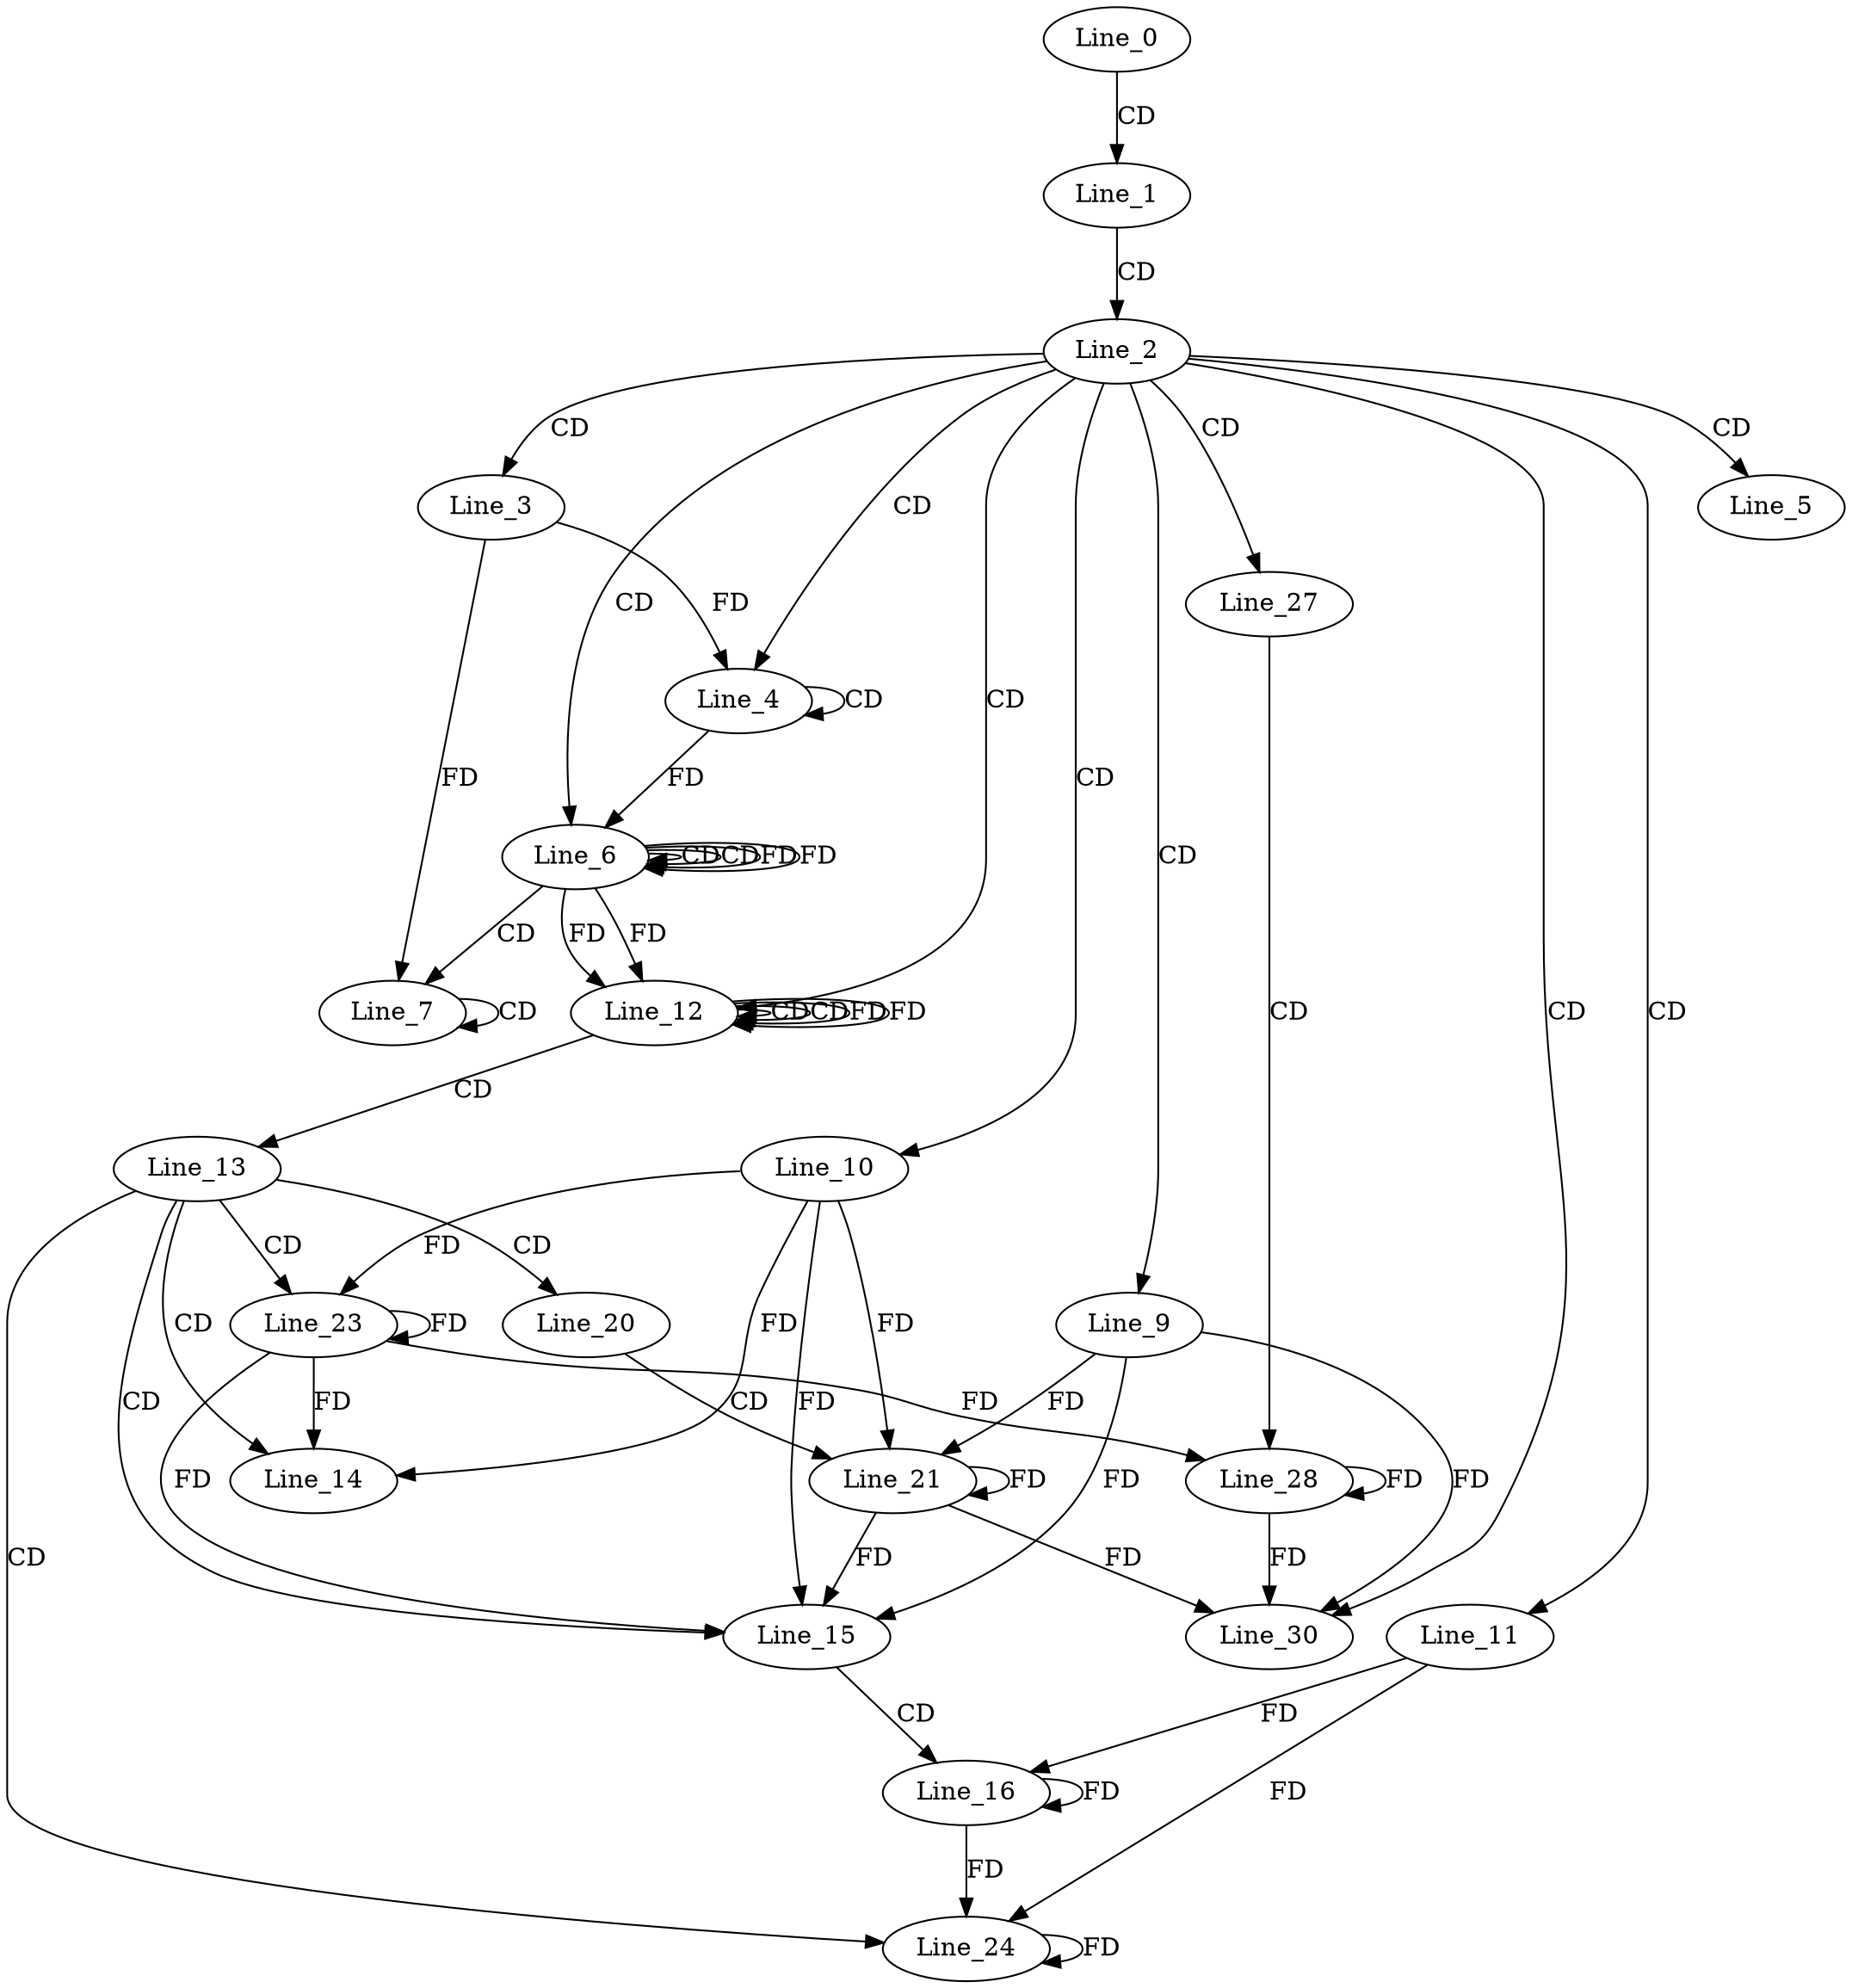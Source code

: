 digraph G {
  Line_0;
  Line_1;
  Line_2;
  Line_3;
  Line_4;
  Line_4;
  Line_5;
  Line_6;
  Line_6;
  Line_6;
  Line_7;
  Line_7;
  Line_9;
  Line_10;
  Line_11;
  Line_12;
  Line_12;
  Line_12;
  Line_13;
  Line_14;
  Line_15;
  Line_16;
  Line_20;
  Line_21;
  Line_23;
  Line_24;
  Line_27;
  Line_28;
  Line_30;
  Line_0 -> Line_1 [ label="CD" ];
  Line_1 -> Line_2 [ label="CD" ];
  Line_2 -> Line_3 [ label="CD" ];
  Line_2 -> Line_4 [ label="CD" ];
  Line_4 -> Line_4 [ label="CD" ];
  Line_3 -> Line_4 [ label="FD" ];
  Line_2 -> Line_5 [ label="CD" ];
  Line_2 -> Line_6 [ label="CD" ];
  Line_6 -> Line_6 [ label="CD" ];
  Line_4 -> Line_6 [ label="FD" ];
  Line_6 -> Line_6 [ label="CD" ];
  Line_6 -> Line_6 [ label="FD" ];
  Line_6 -> Line_7 [ label="CD" ];
  Line_7 -> Line_7 [ label="CD" ];
  Line_3 -> Line_7 [ label="FD" ];
  Line_2 -> Line_9 [ label="CD" ];
  Line_2 -> Line_10 [ label="CD" ];
  Line_2 -> Line_11 [ label="CD" ];
  Line_2 -> Line_12 [ label="CD" ];
  Line_12 -> Line_12 [ label="CD" ];
  Line_6 -> Line_12 [ label="FD" ];
  Line_12 -> Line_12 [ label="CD" ];
  Line_12 -> Line_12 [ label="FD" ];
  Line_6 -> Line_12 [ label="FD" ];
  Line_12 -> Line_13 [ label="CD" ];
  Line_13 -> Line_14 [ label="CD" ];
  Line_10 -> Line_14 [ label="FD" ];
  Line_13 -> Line_15 [ label="CD" ];
  Line_9 -> Line_15 [ label="FD" ];
  Line_10 -> Line_15 [ label="FD" ];
  Line_15 -> Line_16 [ label="CD" ];
  Line_16 -> Line_16 [ label="FD" ];
  Line_11 -> Line_16 [ label="FD" ];
  Line_13 -> Line_20 [ label="CD" ];
  Line_20 -> Line_21 [ label="CD" ];
  Line_21 -> Line_21 [ label="FD" ];
  Line_9 -> Line_21 [ label="FD" ];
  Line_10 -> Line_21 [ label="FD" ];
  Line_13 -> Line_23 [ label="CD" ];
  Line_23 -> Line_23 [ label="FD" ];
  Line_10 -> Line_23 [ label="FD" ];
  Line_13 -> Line_24 [ label="CD" ];
  Line_16 -> Line_24 [ label="FD" ];
  Line_24 -> Line_24 [ label="FD" ];
  Line_11 -> Line_24 [ label="FD" ];
  Line_2 -> Line_27 [ label="CD" ];
  Line_27 -> Line_28 [ label="CD" ];
  Line_28 -> Line_28 [ label="FD" ];
  Line_23 -> Line_28 [ label="FD" ];
  Line_2 -> Line_30 [ label="CD" ];
  Line_21 -> Line_30 [ label="FD" ];
  Line_9 -> Line_30 [ label="FD" ];
  Line_28 -> Line_30 [ label="FD" ];
  Line_6 -> Line_6 [ label="FD" ];
  Line_12 -> Line_12 [ label="FD" ];
  Line_23 -> Line_14 [ label="FD" ];
  Line_21 -> Line_15 [ label="FD" ];
  Line_23 -> Line_15 [ label="FD" ];
}
